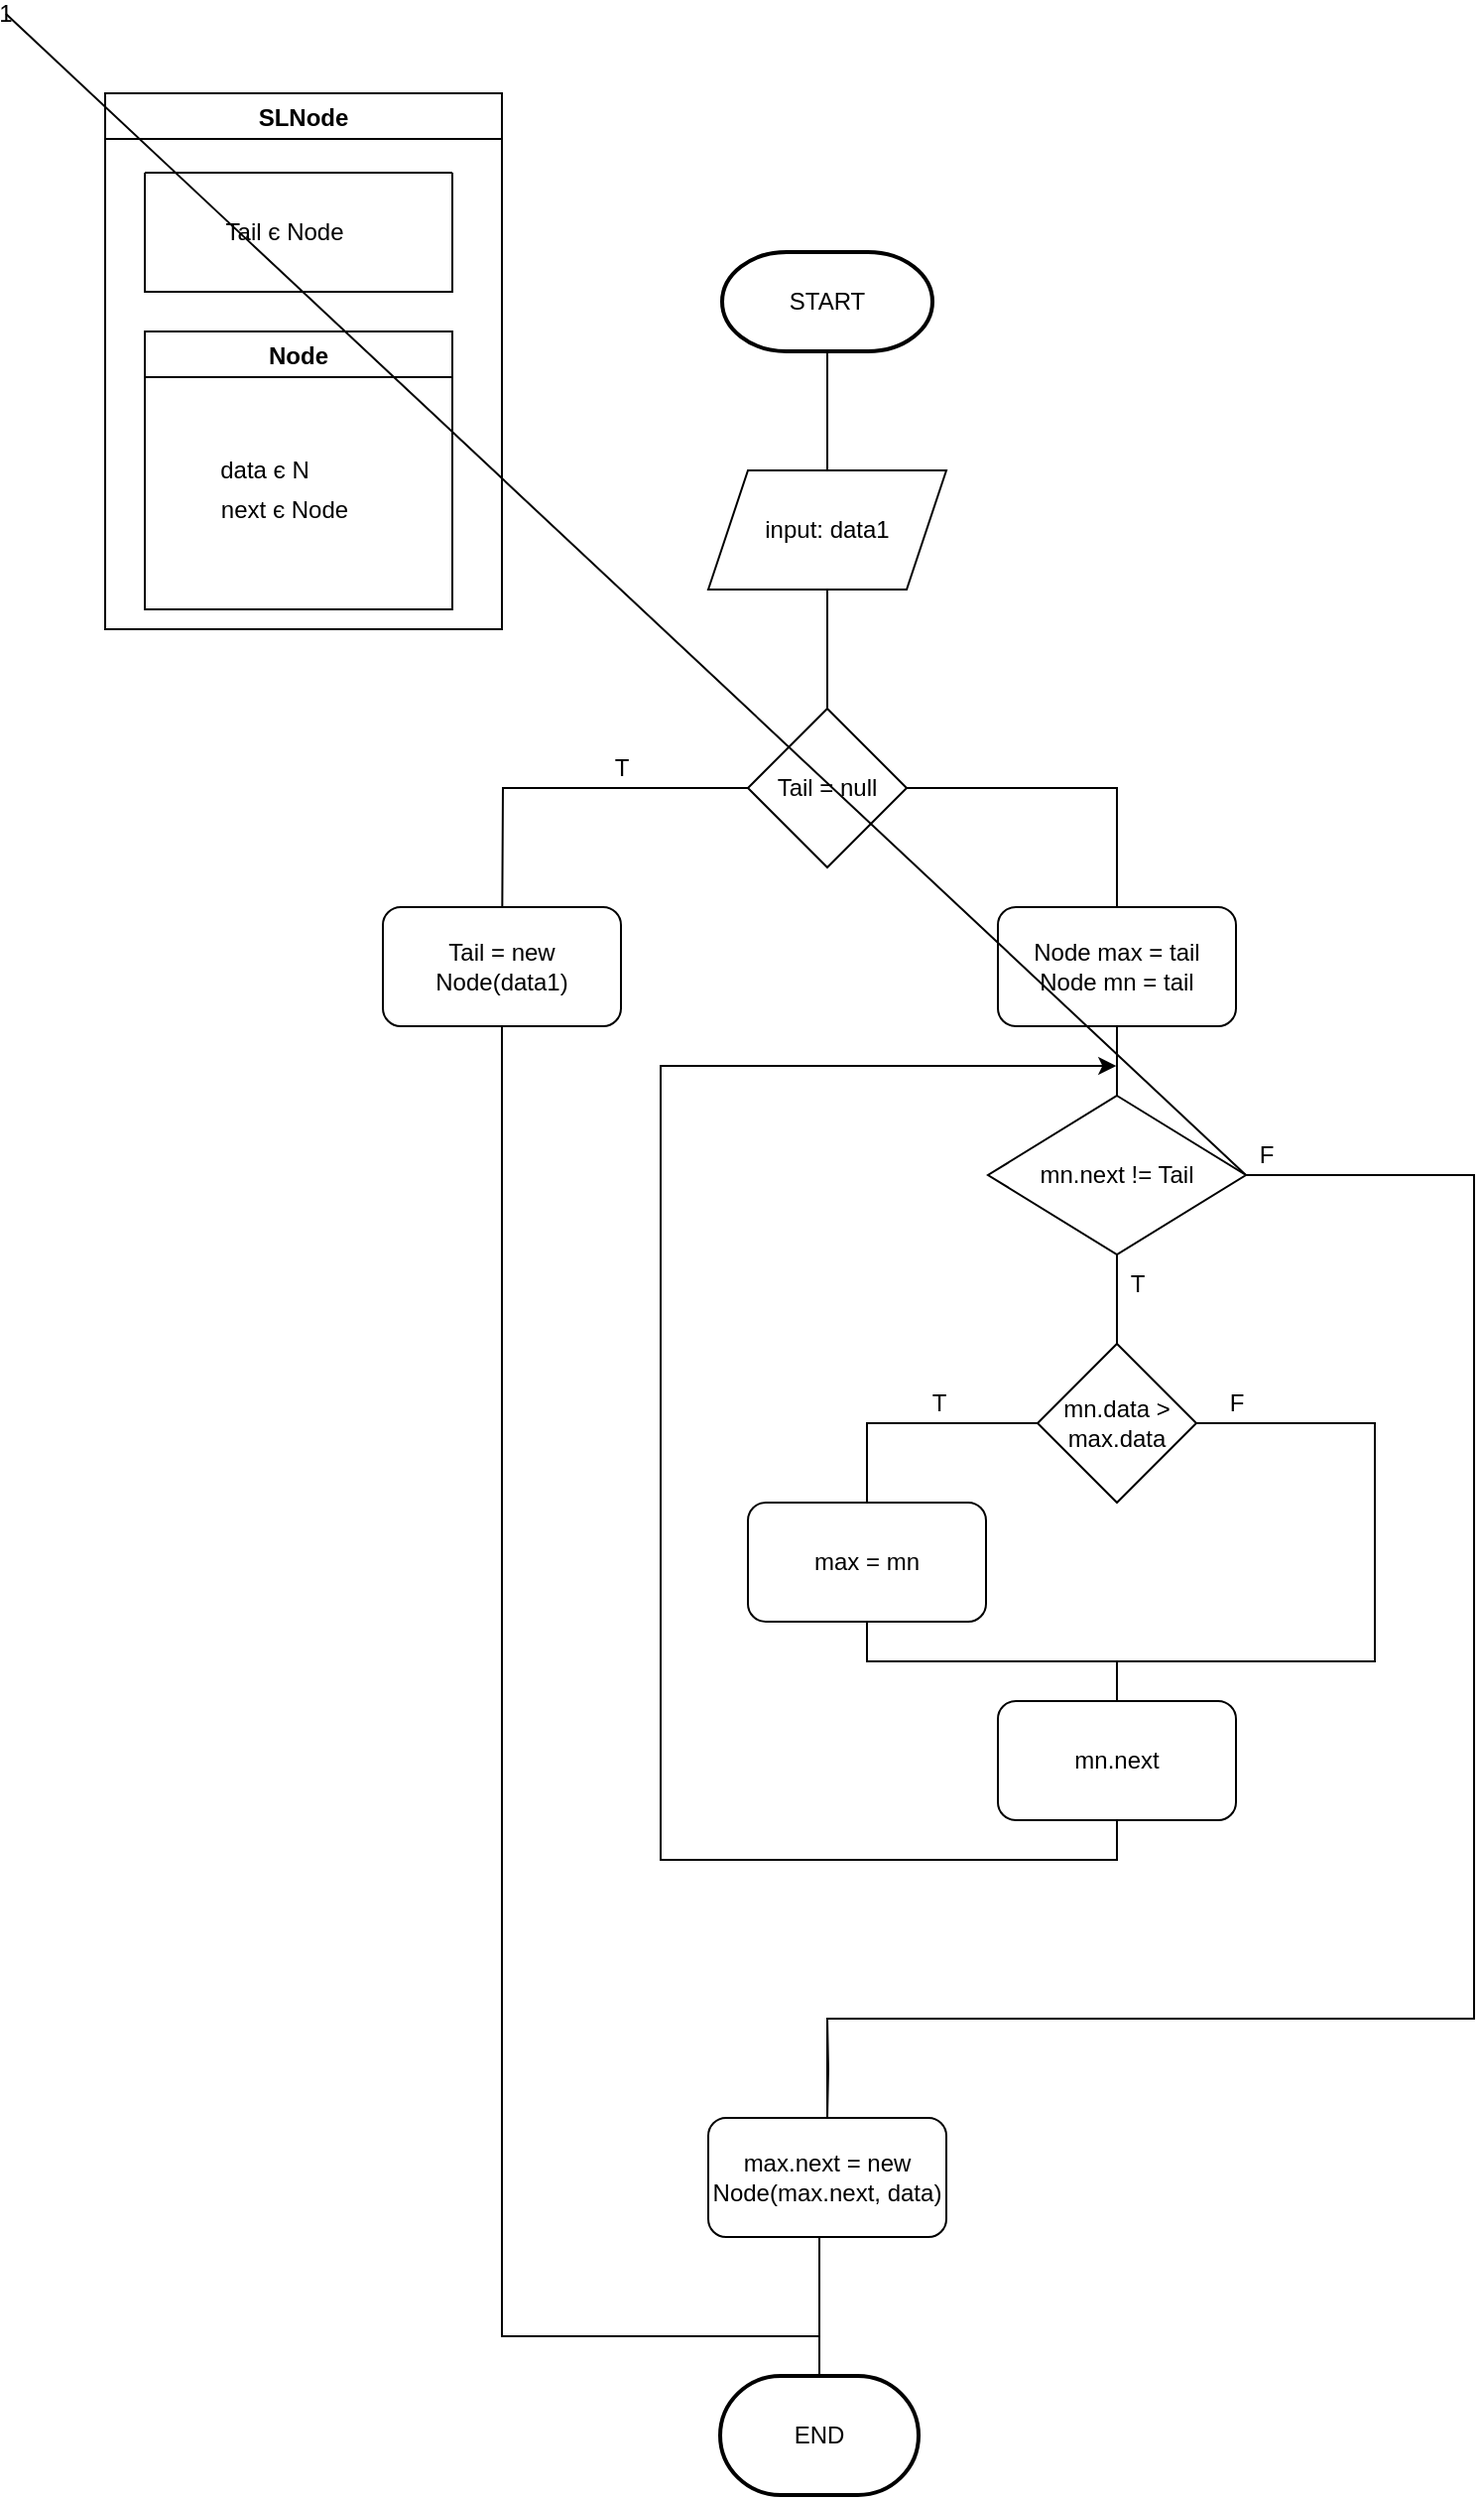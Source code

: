 <mxfile version="16.0.0"><diagram id="ymFASTOq9CGYdsWV2vUn" name="Page-1"><mxGraphModel dx="1133" dy="820" grid="1" gridSize="10" guides="1" tooltips="1" connect="1" arrows="1" fold="1" page="1" pageScale="1" pageWidth="827" pageHeight="1169" math="0" shadow="0"><root><mxCell id="0"/><mxCell id="1" parent="0"/><mxCell id="n8vFFFzns4q793vbf1TZ-3" style="edgeStyle=orthogonalEdgeStyle;rounded=0;orthogonalLoop=1;jettySize=auto;html=1;exitX=0.5;exitY=1;exitDx=0;exitDy=0;exitPerimeter=0;entryX=0.5;entryY=0;entryDx=0;entryDy=0;endArrow=none;endFill=0;" edge="1" parent="1" source="n8vFFFzns4q793vbf1TZ-1" target="n8vFFFzns4q793vbf1TZ-2"><mxGeometry relative="1" as="geometry"/></mxCell><mxCell id="n8vFFFzns4q793vbf1TZ-1" value="START" style="strokeWidth=2;html=1;shape=mxgraph.flowchart.terminator;whiteSpace=wrap;" vertex="1" parent="1"><mxGeometry x="361" y="120" width="106" height="50" as="geometry"/></mxCell><mxCell id="n8vFFFzns4q793vbf1TZ-15" style="edgeStyle=orthogonalEdgeStyle;rounded=0;orthogonalLoop=1;jettySize=auto;html=1;exitX=0.5;exitY=1;exitDx=0;exitDy=0;entryX=0.5;entryY=0;entryDx=0;entryDy=0;endArrow=none;endFill=0;" edge="1" parent="1" source="n8vFFFzns4q793vbf1TZ-2" target="n8vFFFzns4q793vbf1TZ-11"><mxGeometry relative="1" as="geometry"/></mxCell><mxCell id="n8vFFFzns4q793vbf1TZ-2" value="input: data1" style="shape=parallelogram;perimeter=parallelogramPerimeter;whiteSpace=wrap;html=1;fixedSize=1;" vertex="1" parent="1"><mxGeometry x="354" y="230" width="120" height="60" as="geometry"/></mxCell><mxCell id="n8vFFFzns4q793vbf1TZ-5" value="SLNode" style="swimlane;" vertex="1" parent="1"><mxGeometry x="50" y="40" width="200" height="270" as="geometry"/></mxCell><mxCell id="n8vFFFzns4q793vbf1TZ-6" value="Node" style="swimlane;" vertex="1" parent="n8vFFFzns4q793vbf1TZ-5"><mxGeometry x="20" y="120" width="155" height="140" as="geometry"/></mxCell><mxCell id="n8vFFFzns4q793vbf1TZ-10" value="next є Node" style="text;html=1;align=center;verticalAlign=middle;resizable=0;points=[];autosize=1;strokeColor=none;fillColor=none;" vertex="1" parent="n8vFFFzns4q793vbf1TZ-6"><mxGeometry x="30" y="80" width="80" height="20" as="geometry"/></mxCell><mxCell id="n8vFFFzns4q793vbf1TZ-7" value="" style="swimlane;startSize=0;" vertex="1" parent="n8vFFFzns4q793vbf1TZ-5"><mxGeometry x="20" y="40" width="155" height="60" as="geometry"/></mxCell><mxCell id="n8vFFFzns4q793vbf1TZ-8" value="Tail є Node" style="text;html=1;align=center;verticalAlign=middle;resizable=0;points=[];autosize=1;strokeColor=none;fillColor=none;" vertex="1" parent="n8vFFFzns4q793vbf1TZ-7"><mxGeometry x="35" y="20" width="70" height="20" as="geometry"/></mxCell><mxCell id="n8vFFFzns4q793vbf1TZ-9" value="data є N" style="text;html=1;align=center;verticalAlign=middle;resizable=0;points=[];autosize=1;strokeColor=none;fillColor=none;" vertex="1" parent="1"><mxGeometry x="100" y="220" width="60" height="20" as="geometry"/></mxCell><mxCell id="n8vFFFzns4q793vbf1TZ-13" style="edgeStyle=orthogonalEdgeStyle;rounded=0;orthogonalLoop=1;jettySize=auto;html=1;exitX=0;exitY=0.5;exitDx=0;exitDy=0;entryX=0.5;entryY=0;entryDx=0;entryDy=0;endArrow=none;endFill=0;" edge="1" parent="1" source="n8vFFFzns4q793vbf1TZ-11"><mxGeometry relative="1" as="geometry"><mxPoint x="250" y="480" as="targetPoint"/></mxGeometry></mxCell><mxCell id="n8vFFFzns4q793vbf1TZ-18" style="edgeStyle=orthogonalEdgeStyle;rounded=0;orthogonalLoop=1;jettySize=auto;html=1;exitX=1;exitY=0.5;exitDx=0;exitDy=0;entryX=0.5;entryY=0;entryDx=0;entryDy=0;endArrow=none;endFill=0;" edge="1" parent="1" source="n8vFFFzns4q793vbf1TZ-11" target="n8vFFFzns4q793vbf1TZ-17"><mxGeometry relative="1" as="geometry"/></mxCell><mxCell id="n8vFFFzns4q793vbf1TZ-11" value="Tail = null" style="rhombus;whiteSpace=wrap;html=1;" vertex="1" parent="1"><mxGeometry x="374" y="350" width="80" height="80" as="geometry"/></mxCell><mxCell id="n8vFFFzns4q793vbf1TZ-46" style="edgeStyle=orthogonalEdgeStyle;rounded=0;orthogonalLoop=1;jettySize=auto;html=1;exitX=0.5;exitY=1;exitDx=0;exitDy=0;endArrow=none;endFill=0;" edge="1" parent="1" source="n8vFFFzns4q793vbf1TZ-14"><mxGeometry relative="1" as="geometry"><mxPoint x="410" y="1170" as="targetPoint"/><Array as="points"><mxPoint x="250" y="1170"/></Array></mxGeometry></mxCell><mxCell id="n8vFFFzns4q793vbf1TZ-14" value="Tail = new Node(data1)" style="rounded=1;whiteSpace=wrap;html=1;" vertex="1" parent="1"><mxGeometry x="190" y="450" width="120" height="60" as="geometry"/></mxCell><mxCell id="n8vFFFzns4q793vbf1TZ-16" value="T" style="text;html=1;align=center;verticalAlign=middle;resizable=0;points=[];autosize=1;strokeColor=none;fillColor=none;" vertex="1" parent="1"><mxGeometry x="300" y="370" width="20" height="20" as="geometry"/></mxCell><mxCell id="n8vFFFzns4q793vbf1TZ-20" style="edgeStyle=orthogonalEdgeStyle;rounded=0;orthogonalLoop=1;jettySize=auto;html=1;exitX=0.5;exitY=1;exitDx=0;exitDy=0;entryX=0.5;entryY=0;entryDx=0;entryDy=0;endArrow=none;endFill=0;" edge="1" parent="1" source="n8vFFFzns4q793vbf1TZ-17" target="n8vFFFzns4q793vbf1TZ-19"><mxGeometry relative="1" as="geometry"/></mxCell><mxCell id="n8vFFFzns4q793vbf1TZ-17" value="Node max = tail&lt;br&gt;Node mn = tail" style="rounded=1;whiteSpace=wrap;html=1;" vertex="1" parent="1"><mxGeometry x="500" y="450" width="120" height="60" as="geometry"/></mxCell><mxCell id="n8vFFFzns4q793vbf1TZ-23" style="edgeStyle=orthogonalEdgeStyle;rounded=0;orthogonalLoop=1;jettySize=auto;html=1;exitX=0.5;exitY=1;exitDx=0;exitDy=0;entryX=0.5;entryY=0;entryDx=0;entryDy=0;endArrow=none;endFill=0;" edge="1" parent="1" source="n8vFFFzns4q793vbf1TZ-19" target="n8vFFFzns4q793vbf1TZ-22"><mxGeometry relative="1" as="geometry"/></mxCell><mxCell id="n8vFFFzns4q793vbf1TZ-26" style="edgeStyle=orthogonalEdgeStyle;rounded=0;orthogonalLoop=1;jettySize=auto;html=1;exitX=1;exitY=0.5;exitDx=0;exitDy=0;entryX=0.5;entryY=0;entryDx=0;entryDy=0;endArrow=none;endFill=0;" edge="1" parent="1" source="n8vFFFzns4q793vbf1TZ-19" target="n8vFFFzns4q793vbf1TZ-25"><mxGeometry relative="1" as="geometry"/></mxCell><mxCell id="n8vFFFzns4q793vbf1TZ-42" style="edgeStyle=orthogonalEdgeStyle;rounded=0;orthogonalLoop=1;jettySize=auto;html=1;exitX=1;exitY=0.5;exitDx=0;exitDy=0;entryX=0.5;entryY=0;entryDx=0;entryDy=0;endArrow=none;endFill=0;" edge="1" parent="1" source="n8vFFFzns4q793vbf1TZ-19" target="n8vFFFzns4q793vbf1TZ-36"><mxGeometry relative="1" as="geometry"><Array as="points"><mxPoint x="740" y="585"/><mxPoint x="740" y="1010"/><mxPoint x="414" y="1010"/></Array></mxGeometry></mxCell><mxCell id="n8vFFFzns4q793vbf1TZ-19" value="mn.next != Tail" style="rhombus;whiteSpace=wrap;html=1;" vertex="1" parent="1"><mxGeometry x="495" y="545" width="130" height="80" as="geometry"/></mxCell><mxCell id="n8vFFFzns4q793vbf1TZ-29" style="edgeStyle=orthogonalEdgeStyle;rounded=0;orthogonalLoop=1;jettySize=auto;html=1;exitX=0;exitY=0.5;exitDx=0;exitDy=0;entryX=0.5;entryY=0;entryDx=0;entryDy=0;endArrow=none;endFill=0;" edge="1" parent="1" source="n8vFFFzns4q793vbf1TZ-22" target="n8vFFFzns4q793vbf1TZ-28"><mxGeometry relative="1" as="geometry"/></mxCell><mxCell id="n8vFFFzns4q793vbf1TZ-33" style="edgeStyle=orthogonalEdgeStyle;rounded=0;orthogonalLoop=1;jettySize=auto;html=1;exitX=1;exitY=0.5;exitDx=0;exitDy=0;entryX=0.5;entryY=0;entryDx=0;entryDy=0;endArrow=none;endFill=0;" edge="1" parent="1" source="n8vFFFzns4q793vbf1TZ-22" target="n8vFFFzns4q793vbf1TZ-31"><mxGeometry relative="1" as="geometry"><Array as="points"><mxPoint x="690" y="710"/><mxPoint x="690" y="830"/><mxPoint x="560" y="830"/></Array></mxGeometry></mxCell><mxCell id="n8vFFFzns4q793vbf1TZ-22" value="mn.data &amp;gt; max.data" style="rhombus;whiteSpace=wrap;html=1;" vertex="1" parent="1"><mxGeometry x="520" y="670" width="80" height="80" as="geometry"/></mxCell><mxCell id="n8vFFFzns4q793vbf1TZ-25" value="1" style="ellipse;whiteSpace=wrap;html=1;aspect=fixed;" vertex="1" parent="1"><mxGeometry x="NaN" y="NaN" height="NaN" as="geometry"/></mxCell><mxCell id="n8vFFFzns4q793vbf1TZ-27" value="F" style="text;html=1;align=center;verticalAlign=middle;resizable=0;points=[];autosize=1;strokeColor=none;fillColor=none;" vertex="1" parent="1"><mxGeometry x="625" y="565" width="20" height="20" as="geometry"/></mxCell><mxCell id="n8vFFFzns4q793vbf1TZ-32" style="edgeStyle=orthogonalEdgeStyle;rounded=0;orthogonalLoop=1;jettySize=auto;html=1;exitX=0.5;exitY=1;exitDx=0;exitDy=0;entryX=0.5;entryY=0;entryDx=0;entryDy=0;endArrow=none;endFill=0;" edge="1" parent="1" source="n8vFFFzns4q793vbf1TZ-28" target="n8vFFFzns4q793vbf1TZ-31"><mxGeometry relative="1" as="geometry"/></mxCell><mxCell id="n8vFFFzns4q793vbf1TZ-28" value="max = mn" style="rounded=1;whiteSpace=wrap;html=1;" vertex="1" parent="1"><mxGeometry x="374" y="750" width="120" height="60" as="geometry"/></mxCell><mxCell id="n8vFFFzns4q793vbf1TZ-30" value="T" style="text;html=1;align=center;verticalAlign=middle;resizable=0;points=[];autosize=1;strokeColor=none;fillColor=none;" vertex="1" parent="1"><mxGeometry x="460" y="690" width="20" height="20" as="geometry"/></mxCell><mxCell id="n8vFFFzns4q793vbf1TZ-44" style="edgeStyle=orthogonalEdgeStyle;rounded=0;orthogonalLoop=1;jettySize=auto;html=1;exitX=0.5;exitY=1;exitDx=0;exitDy=0;endArrow=classic;endFill=1;" edge="1" parent="1" source="n8vFFFzns4q793vbf1TZ-31"><mxGeometry relative="1" as="geometry"><mxPoint x="559.636" y="530" as="targetPoint"/><Array as="points"><mxPoint x="560" y="930"/><mxPoint x="330" y="930"/><mxPoint x="330" y="530"/></Array></mxGeometry></mxCell><mxCell id="n8vFFFzns4q793vbf1TZ-31" value="mn.next" style="rounded=1;whiteSpace=wrap;html=1;" vertex="1" parent="1"><mxGeometry x="500" y="850" width="120" height="60" as="geometry"/></mxCell><mxCell id="n8vFFFzns4q793vbf1TZ-34" value="F" style="text;html=1;align=center;verticalAlign=middle;resizable=0;points=[];autosize=1;strokeColor=none;fillColor=none;" vertex="1" parent="1"><mxGeometry x="610" y="690" width="20" height="20" as="geometry"/></mxCell><mxCell id="n8vFFFzns4q793vbf1TZ-37" style="edgeStyle=orthogonalEdgeStyle;rounded=0;orthogonalLoop=1;jettySize=auto;html=1;exitX=0.5;exitY=1;exitDx=0;exitDy=0;entryX=0.5;entryY=0;entryDx=0;entryDy=0;endArrow=none;endFill=0;" edge="1" parent="1" target="n8vFFFzns4q793vbf1TZ-36"><mxGeometry relative="1" as="geometry"><mxPoint x="414" y="1010" as="sourcePoint"/></mxGeometry></mxCell><mxCell id="n8vFFFzns4q793vbf1TZ-39" style="edgeStyle=orthogonalEdgeStyle;rounded=0;orthogonalLoop=1;jettySize=auto;html=1;exitX=0.5;exitY=1;exitDx=0;exitDy=0;endArrow=none;endFill=0;entryX=0.5;entryY=0;entryDx=0;entryDy=0;entryPerimeter=0;" edge="1" parent="1" source="n8vFFFzns4q793vbf1TZ-36" target="n8vFFFzns4q793vbf1TZ-40"><mxGeometry relative="1" as="geometry"><mxPoint x="414" y="1170" as="targetPoint"/><Array as="points"><mxPoint x="410" y="1120"/></Array></mxGeometry></mxCell><mxCell id="n8vFFFzns4q793vbf1TZ-36" value="max.next = new Node(max.next, data)" style="rounded=1;whiteSpace=wrap;html=1;" vertex="1" parent="1"><mxGeometry x="354" y="1060" width="120" height="60" as="geometry"/></mxCell><mxCell id="n8vFFFzns4q793vbf1TZ-40" value="END" style="strokeWidth=2;html=1;shape=mxgraph.flowchart.terminator;whiteSpace=wrap;" vertex="1" parent="1"><mxGeometry x="360" y="1190" width="100" height="60" as="geometry"/></mxCell><mxCell id="n8vFFFzns4q793vbf1TZ-47" value="T" style="text;html=1;align=center;verticalAlign=middle;resizable=0;points=[];autosize=1;strokeColor=none;fillColor=none;" vertex="1" parent="1"><mxGeometry x="560" y="630" width="20" height="20" as="geometry"/></mxCell></root></mxGraphModel></diagram></mxfile>